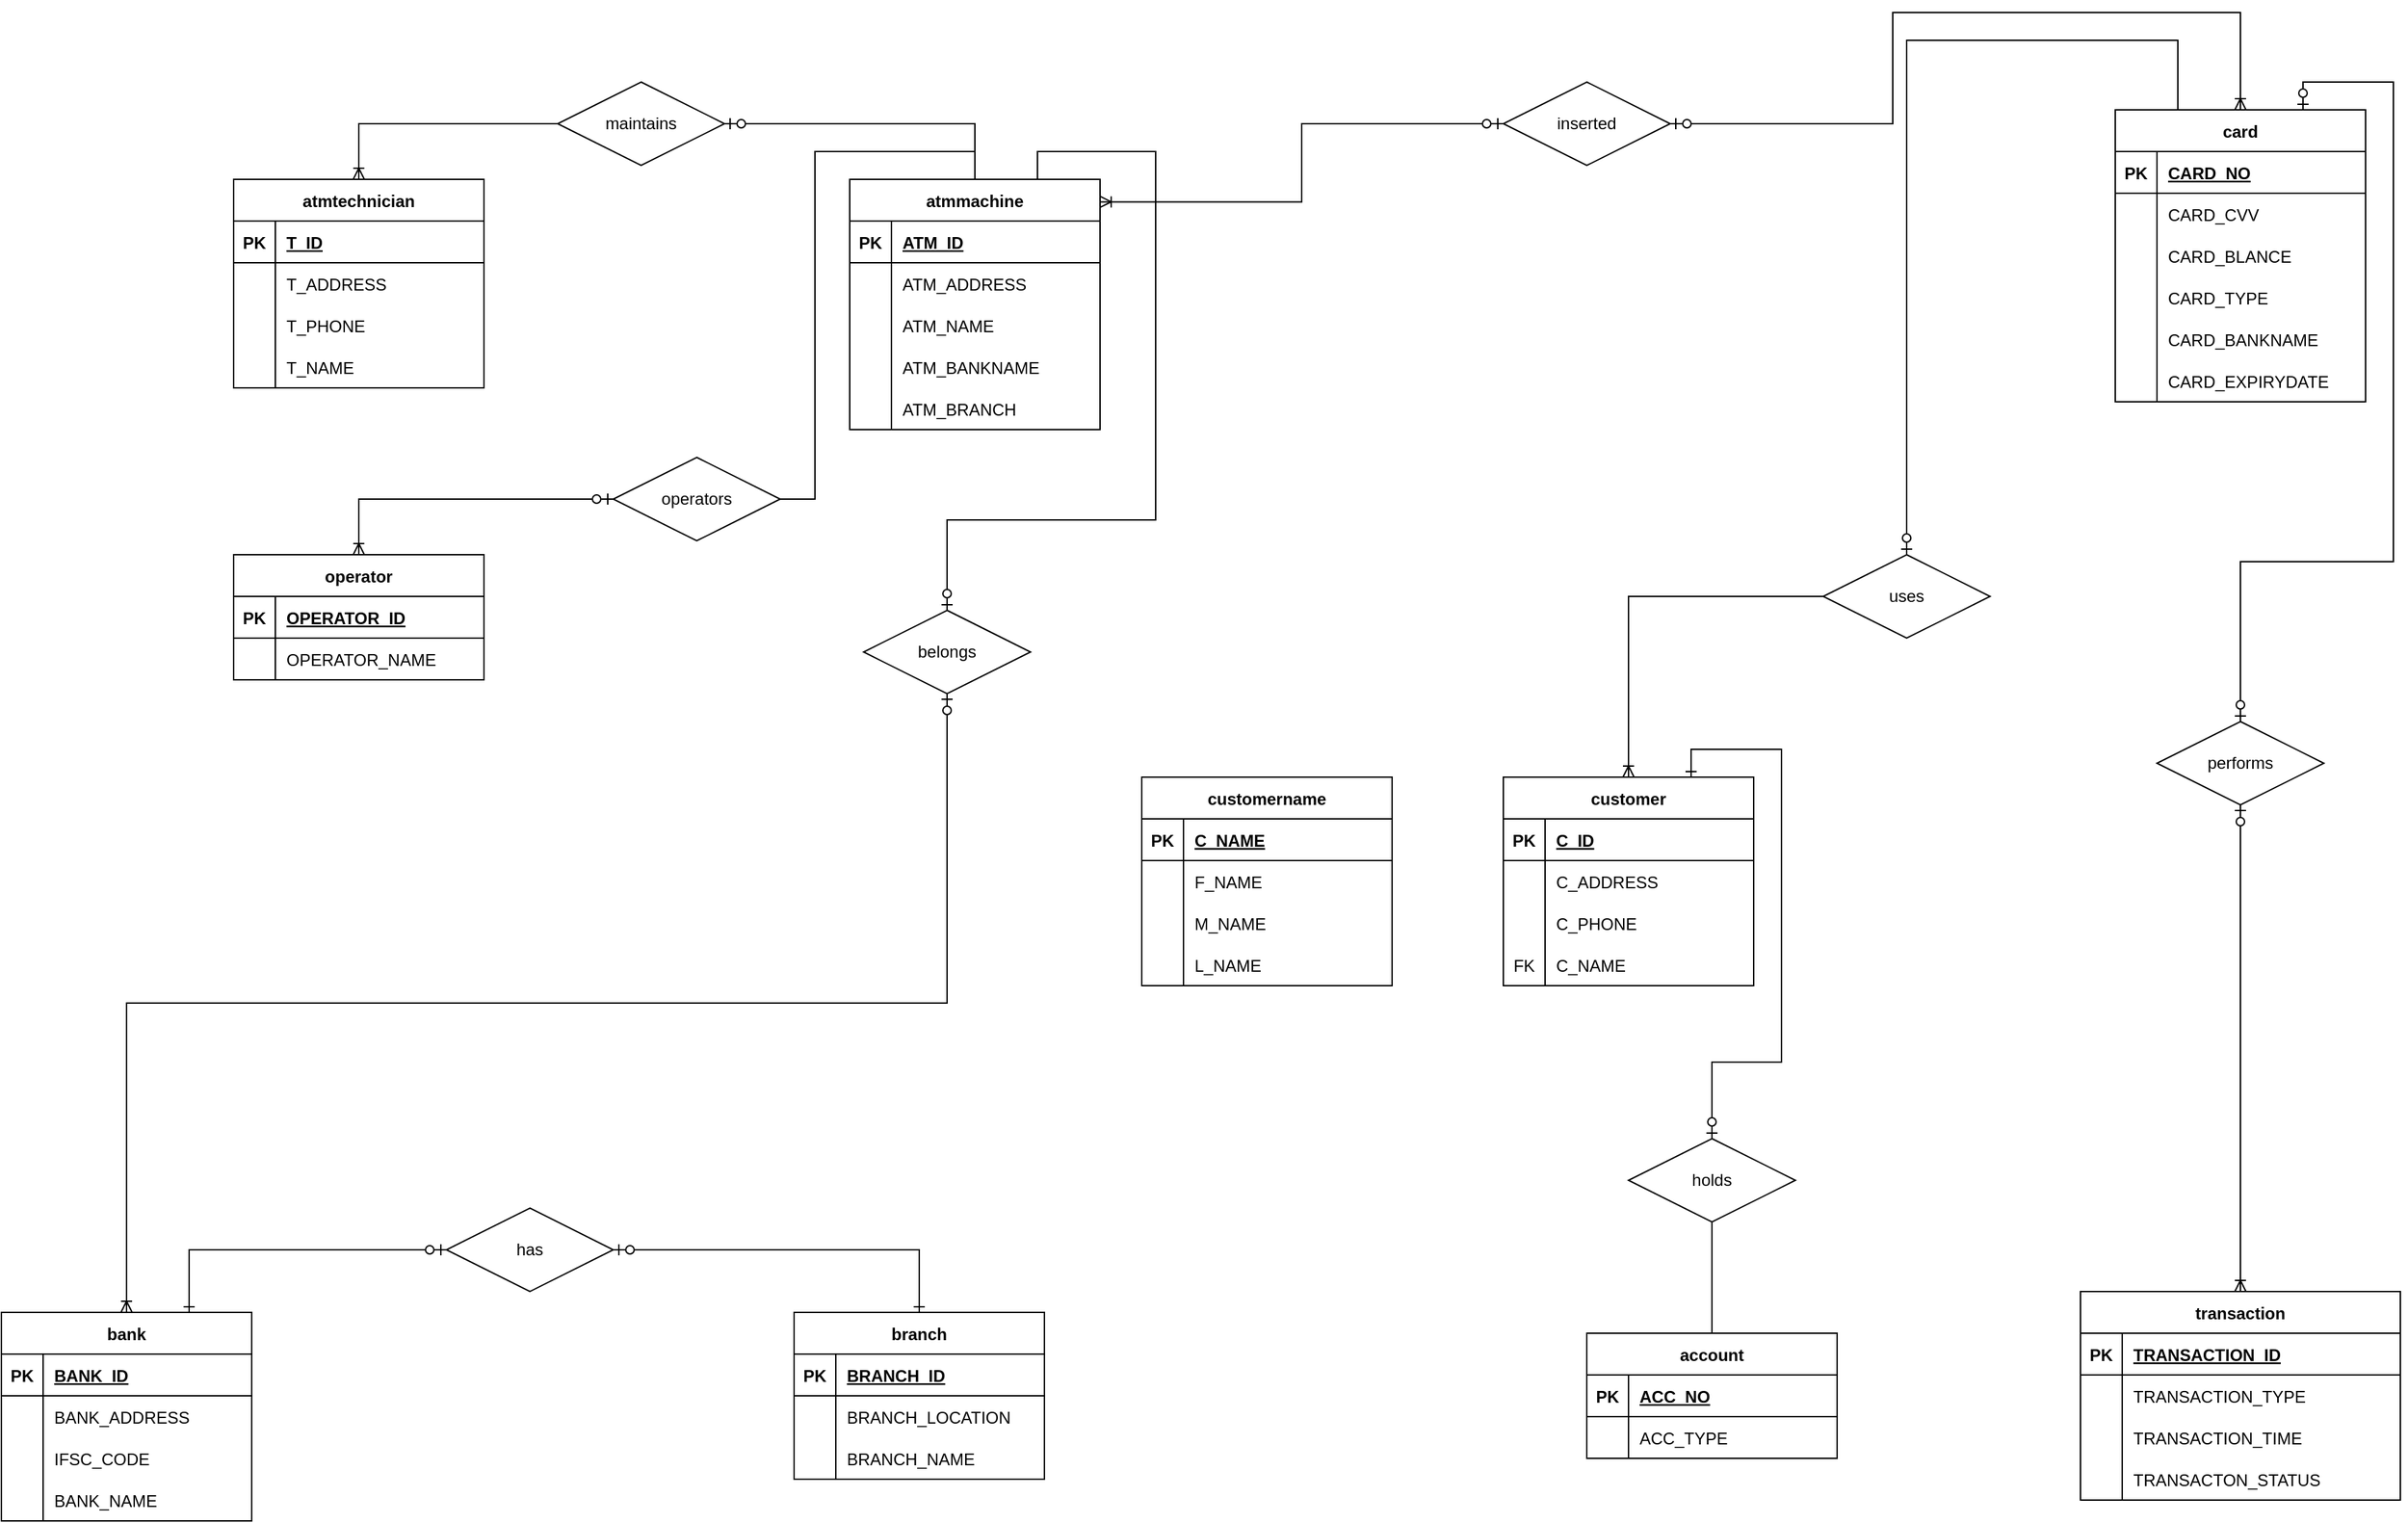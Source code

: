 <mxfile version="20.7.4" type="github">
  <diagram id="-3zqTAh-xg7i64ALkLKc" name="Trang-1">
    <mxGraphModel dx="2421" dy="1980" grid="1" gridSize="10" guides="1" tooltips="1" connect="1" arrows="1" fold="1" page="1" pageScale="1" pageWidth="827" pageHeight="1169" math="0" shadow="0">
      <root>
        <mxCell id="0" />
        <mxCell id="1" parent="0" />
        <mxCell id="O5Tuc83xGxFX8-Wz3Tim-196" style="edgeStyle=orthogonalEdgeStyle;rounded=0;orthogonalLoop=1;jettySize=auto;html=1;exitX=0.75;exitY=0;exitDx=0;exitDy=0;startArrow=ERone;startFill=0;endArrow=ERzeroToOne;endFill=0;" edge="1" parent="1" source="O5Tuc83xGxFX8-Wz3Tim-1" target="O5Tuc83xGxFX8-Wz3Tim-195">
          <mxGeometry relative="1" as="geometry" />
        </mxCell>
        <mxCell id="O5Tuc83xGxFX8-Wz3Tim-1" value="customer" style="shape=table;startSize=30;container=1;collapsible=1;childLayout=tableLayout;fixedRows=1;rowLines=0;fontStyle=1;align=center;resizeLast=1;" vertex="1" parent="1">
          <mxGeometry x="320" y="200" width="180" height="150" as="geometry" />
        </mxCell>
        <mxCell id="O5Tuc83xGxFX8-Wz3Tim-2" value="" style="shape=tableRow;horizontal=0;startSize=0;swimlaneHead=0;swimlaneBody=0;fillColor=none;collapsible=0;dropTarget=0;points=[[0,0.5],[1,0.5]];portConstraint=eastwest;top=0;left=0;right=0;bottom=1;" vertex="1" parent="O5Tuc83xGxFX8-Wz3Tim-1">
          <mxGeometry y="30" width="180" height="30" as="geometry" />
        </mxCell>
        <mxCell id="O5Tuc83xGxFX8-Wz3Tim-3" value="PK" style="shape=partialRectangle;connectable=0;fillColor=none;top=0;left=0;bottom=0;right=0;fontStyle=1;overflow=hidden;" vertex="1" parent="O5Tuc83xGxFX8-Wz3Tim-2">
          <mxGeometry width="30" height="30" as="geometry">
            <mxRectangle width="30" height="30" as="alternateBounds" />
          </mxGeometry>
        </mxCell>
        <mxCell id="O5Tuc83xGxFX8-Wz3Tim-4" value="C_ID" style="shape=partialRectangle;connectable=0;fillColor=none;top=0;left=0;bottom=0;right=0;align=left;spacingLeft=6;fontStyle=5;overflow=hidden;" vertex="1" parent="O5Tuc83xGxFX8-Wz3Tim-2">
          <mxGeometry x="30" width="150" height="30" as="geometry">
            <mxRectangle width="150" height="30" as="alternateBounds" />
          </mxGeometry>
        </mxCell>
        <mxCell id="O5Tuc83xGxFX8-Wz3Tim-5" value="" style="shape=tableRow;horizontal=0;startSize=0;swimlaneHead=0;swimlaneBody=0;fillColor=none;collapsible=0;dropTarget=0;points=[[0,0.5],[1,0.5]];portConstraint=eastwest;top=0;left=0;right=0;bottom=0;" vertex="1" parent="O5Tuc83xGxFX8-Wz3Tim-1">
          <mxGeometry y="60" width="180" height="30" as="geometry" />
        </mxCell>
        <mxCell id="O5Tuc83xGxFX8-Wz3Tim-6" value="" style="shape=partialRectangle;connectable=0;fillColor=none;top=0;left=0;bottom=0;right=0;editable=1;overflow=hidden;" vertex="1" parent="O5Tuc83xGxFX8-Wz3Tim-5">
          <mxGeometry width="30" height="30" as="geometry">
            <mxRectangle width="30" height="30" as="alternateBounds" />
          </mxGeometry>
        </mxCell>
        <mxCell id="O5Tuc83xGxFX8-Wz3Tim-7" value="C_ADDRESS" style="shape=partialRectangle;connectable=0;fillColor=none;top=0;left=0;bottom=0;right=0;align=left;spacingLeft=6;overflow=hidden;" vertex="1" parent="O5Tuc83xGxFX8-Wz3Tim-5">
          <mxGeometry x="30" width="150" height="30" as="geometry">
            <mxRectangle width="150" height="30" as="alternateBounds" />
          </mxGeometry>
        </mxCell>
        <mxCell id="O5Tuc83xGxFX8-Wz3Tim-8" value="" style="shape=tableRow;horizontal=0;startSize=0;swimlaneHead=0;swimlaneBody=0;fillColor=none;collapsible=0;dropTarget=0;points=[[0,0.5],[1,0.5]];portConstraint=eastwest;top=0;left=0;right=0;bottom=0;" vertex="1" parent="O5Tuc83xGxFX8-Wz3Tim-1">
          <mxGeometry y="90" width="180" height="30" as="geometry" />
        </mxCell>
        <mxCell id="O5Tuc83xGxFX8-Wz3Tim-9" value="" style="shape=partialRectangle;connectable=0;fillColor=none;top=0;left=0;bottom=0;right=0;editable=1;overflow=hidden;" vertex="1" parent="O5Tuc83xGxFX8-Wz3Tim-8">
          <mxGeometry width="30" height="30" as="geometry">
            <mxRectangle width="30" height="30" as="alternateBounds" />
          </mxGeometry>
        </mxCell>
        <mxCell id="O5Tuc83xGxFX8-Wz3Tim-10" value="C_PHONE" style="shape=partialRectangle;connectable=0;fillColor=none;top=0;left=0;bottom=0;right=0;align=left;spacingLeft=6;overflow=hidden;" vertex="1" parent="O5Tuc83xGxFX8-Wz3Tim-8">
          <mxGeometry x="30" width="150" height="30" as="geometry">
            <mxRectangle width="150" height="30" as="alternateBounds" />
          </mxGeometry>
        </mxCell>
        <mxCell id="O5Tuc83xGxFX8-Wz3Tim-11" value="" style="shape=tableRow;horizontal=0;startSize=0;swimlaneHead=0;swimlaneBody=0;fillColor=none;collapsible=0;dropTarget=0;points=[[0,0.5],[1,0.5]];portConstraint=eastwest;top=0;left=0;right=0;bottom=0;" vertex="1" parent="O5Tuc83xGxFX8-Wz3Tim-1">
          <mxGeometry y="120" width="180" height="30" as="geometry" />
        </mxCell>
        <mxCell id="O5Tuc83xGxFX8-Wz3Tim-12" value="FK" style="shape=partialRectangle;connectable=0;fillColor=none;top=0;left=0;bottom=0;right=0;editable=1;overflow=hidden;" vertex="1" parent="O5Tuc83xGxFX8-Wz3Tim-11">
          <mxGeometry width="30" height="30" as="geometry">
            <mxRectangle width="30" height="30" as="alternateBounds" />
          </mxGeometry>
        </mxCell>
        <mxCell id="O5Tuc83xGxFX8-Wz3Tim-13" value="C_NAME" style="shape=partialRectangle;connectable=0;fillColor=none;top=0;left=0;bottom=0;right=0;align=left;spacingLeft=6;overflow=hidden;" vertex="1" parent="O5Tuc83xGxFX8-Wz3Tim-11">
          <mxGeometry x="30" width="150" height="30" as="geometry">
            <mxRectangle width="150" height="30" as="alternateBounds" />
          </mxGeometry>
        </mxCell>
        <mxCell id="O5Tuc83xGxFX8-Wz3Tim-189" style="edgeStyle=orthogonalEdgeStyle;rounded=0;orthogonalLoop=1;jettySize=auto;html=1;exitX=0.5;exitY=0;exitDx=0;exitDy=0;entryX=0;entryY=0.5;entryDx=0;entryDy=0;startArrow=ERoneToMany;startFill=0;endArrow=none;endFill=0;" edge="1" parent="1" source="O5Tuc83xGxFX8-Wz3Tim-1" target="O5Tuc83xGxFX8-Wz3Tim-185">
          <mxGeometry relative="1" as="geometry" />
        </mxCell>
        <mxCell id="O5Tuc83xGxFX8-Wz3Tim-27" value="customername" style="shape=table;startSize=30;container=1;collapsible=1;childLayout=tableLayout;fixedRows=1;rowLines=0;fontStyle=1;align=center;resizeLast=1;" vertex="1" parent="1">
          <mxGeometry x="60" y="200" width="180" height="150" as="geometry" />
        </mxCell>
        <mxCell id="O5Tuc83xGxFX8-Wz3Tim-28" value="" style="shape=tableRow;horizontal=0;startSize=0;swimlaneHead=0;swimlaneBody=0;fillColor=none;collapsible=0;dropTarget=0;points=[[0,0.5],[1,0.5]];portConstraint=eastwest;top=0;left=0;right=0;bottom=1;" vertex="1" parent="O5Tuc83xGxFX8-Wz3Tim-27">
          <mxGeometry y="30" width="180" height="30" as="geometry" />
        </mxCell>
        <mxCell id="O5Tuc83xGxFX8-Wz3Tim-29" value="PK" style="shape=partialRectangle;connectable=0;fillColor=none;top=0;left=0;bottom=0;right=0;fontStyle=1;overflow=hidden;" vertex="1" parent="O5Tuc83xGxFX8-Wz3Tim-28">
          <mxGeometry width="30" height="30" as="geometry">
            <mxRectangle width="30" height="30" as="alternateBounds" />
          </mxGeometry>
        </mxCell>
        <mxCell id="O5Tuc83xGxFX8-Wz3Tim-30" value="C_NAME" style="shape=partialRectangle;connectable=0;fillColor=none;top=0;left=0;bottom=0;right=0;align=left;spacingLeft=6;fontStyle=5;overflow=hidden;" vertex="1" parent="O5Tuc83xGxFX8-Wz3Tim-28">
          <mxGeometry x="30" width="150" height="30" as="geometry">
            <mxRectangle width="150" height="30" as="alternateBounds" />
          </mxGeometry>
        </mxCell>
        <mxCell id="O5Tuc83xGxFX8-Wz3Tim-31" value="" style="shape=tableRow;horizontal=0;startSize=0;swimlaneHead=0;swimlaneBody=0;fillColor=none;collapsible=0;dropTarget=0;points=[[0,0.5],[1,0.5]];portConstraint=eastwest;top=0;left=0;right=0;bottom=0;" vertex="1" parent="O5Tuc83xGxFX8-Wz3Tim-27">
          <mxGeometry y="60" width="180" height="30" as="geometry" />
        </mxCell>
        <mxCell id="O5Tuc83xGxFX8-Wz3Tim-32" value="" style="shape=partialRectangle;connectable=0;fillColor=none;top=0;left=0;bottom=0;right=0;editable=1;overflow=hidden;" vertex="1" parent="O5Tuc83xGxFX8-Wz3Tim-31">
          <mxGeometry width="30" height="30" as="geometry">
            <mxRectangle width="30" height="30" as="alternateBounds" />
          </mxGeometry>
        </mxCell>
        <mxCell id="O5Tuc83xGxFX8-Wz3Tim-33" value="F_NAME" style="shape=partialRectangle;connectable=0;fillColor=none;top=0;left=0;bottom=0;right=0;align=left;spacingLeft=6;overflow=hidden;" vertex="1" parent="O5Tuc83xGxFX8-Wz3Tim-31">
          <mxGeometry x="30" width="150" height="30" as="geometry">
            <mxRectangle width="150" height="30" as="alternateBounds" />
          </mxGeometry>
        </mxCell>
        <mxCell id="O5Tuc83xGxFX8-Wz3Tim-34" value="" style="shape=tableRow;horizontal=0;startSize=0;swimlaneHead=0;swimlaneBody=0;fillColor=none;collapsible=0;dropTarget=0;points=[[0,0.5],[1,0.5]];portConstraint=eastwest;top=0;left=0;right=0;bottom=0;" vertex="1" parent="O5Tuc83xGxFX8-Wz3Tim-27">
          <mxGeometry y="90" width="180" height="30" as="geometry" />
        </mxCell>
        <mxCell id="O5Tuc83xGxFX8-Wz3Tim-35" value="" style="shape=partialRectangle;connectable=0;fillColor=none;top=0;left=0;bottom=0;right=0;editable=1;overflow=hidden;" vertex="1" parent="O5Tuc83xGxFX8-Wz3Tim-34">
          <mxGeometry width="30" height="30" as="geometry">
            <mxRectangle width="30" height="30" as="alternateBounds" />
          </mxGeometry>
        </mxCell>
        <mxCell id="O5Tuc83xGxFX8-Wz3Tim-36" value="M_NAME" style="shape=partialRectangle;connectable=0;fillColor=none;top=0;left=0;bottom=0;right=0;align=left;spacingLeft=6;overflow=hidden;" vertex="1" parent="O5Tuc83xGxFX8-Wz3Tim-34">
          <mxGeometry x="30" width="150" height="30" as="geometry">
            <mxRectangle width="150" height="30" as="alternateBounds" />
          </mxGeometry>
        </mxCell>
        <mxCell id="O5Tuc83xGxFX8-Wz3Tim-37" value="" style="shape=tableRow;horizontal=0;startSize=0;swimlaneHead=0;swimlaneBody=0;fillColor=none;collapsible=0;dropTarget=0;points=[[0,0.5],[1,0.5]];portConstraint=eastwest;top=0;left=0;right=0;bottom=0;" vertex="1" parent="O5Tuc83xGxFX8-Wz3Tim-27">
          <mxGeometry y="120" width="180" height="30" as="geometry" />
        </mxCell>
        <mxCell id="O5Tuc83xGxFX8-Wz3Tim-38" value="" style="shape=partialRectangle;connectable=0;fillColor=none;top=0;left=0;bottom=0;right=0;editable=1;overflow=hidden;" vertex="1" parent="O5Tuc83xGxFX8-Wz3Tim-37">
          <mxGeometry width="30" height="30" as="geometry">
            <mxRectangle width="30" height="30" as="alternateBounds" />
          </mxGeometry>
        </mxCell>
        <mxCell id="O5Tuc83xGxFX8-Wz3Tim-39" value="L_NAME" style="shape=partialRectangle;connectable=0;fillColor=none;top=0;left=0;bottom=0;right=0;align=left;spacingLeft=6;overflow=hidden;" vertex="1" parent="O5Tuc83xGxFX8-Wz3Tim-37">
          <mxGeometry x="30" width="150" height="30" as="geometry">
            <mxRectangle width="150" height="30" as="alternateBounds" />
          </mxGeometry>
        </mxCell>
        <mxCell id="O5Tuc83xGxFX8-Wz3Tim-190" style="edgeStyle=orthogonalEdgeStyle;rounded=0;orthogonalLoop=1;jettySize=auto;html=1;exitX=0.25;exitY=0;exitDx=0;exitDy=0;entryX=0.5;entryY=0;entryDx=0;entryDy=0;startArrow=none;startFill=0;endArrow=ERzeroToOne;endFill=0;" edge="1" parent="1" source="O5Tuc83xGxFX8-Wz3Tim-40" target="O5Tuc83xGxFX8-Wz3Tim-185">
          <mxGeometry relative="1" as="geometry">
            <Array as="points">
              <mxPoint x="805" y="-330" />
              <mxPoint x="610" y="-330" />
            </Array>
          </mxGeometry>
        </mxCell>
        <mxCell id="O5Tuc83xGxFX8-Wz3Tim-40" value="card" style="shape=table;startSize=30;container=1;collapsible=1;childLayout=tableLayout;fixedRows=1;rowLines=0;fontStyle=1;align=center;resizeLast=1;" vertex="1" parent="1">
          <mxGeometry x="760" y="-280" width="180" height="210" as="geometry" />
        </mxCell>
        <mxCell id="O5Tuc83xGxFX8-Wz3Tim-41" value="" style="shape=tableRow;horizontal=0;startSize=0;swimlaneHead=0;swimlaneBody=0;fillColor=none;collapsible=0;dropTarget=0;points=[[0,0.5],[1,0.5]];portConstraint=eastwest;top=0;left=0;right=0;bottom=1;" vertex="1" parent="O5Tuc83xGxFX8-Wz3Tim-40">
          <mxGeometry y="30" width="180" height="30" as="geometry" />
        </mxCell>
        <mxCell id="O5Tuc83xGxFX8-Wz3Tim-42" value="PK" style="shape=partialRectangle;connectable=0;fillColor=none;top=0;left=0;bottom=0;right=0;fontStyle=1;overflow=hidden;" vertex="1" parent="O5Tuc83xGxFX8-Wz3Tim-41">
          <mxGeometry width="30" height="30" as="geometry">
            <mxRectangle width="30" height="30" as="alternateBounds" />
          </mxGeometry>
        </mxCell>
        <mxCell id="O5Tuc83xGxFX8-Wz3Tim-43" value="CARD_NO" style="shape=partialRectangle;connectable=0;fillColor=none;top=0;left=0;bottom=0;right=0;align=left;spacingLeft=6;fontStyle=5;overflow=hidden;" vertex="1" parent="O5Tuc83xGxFX8-Wz3Tim-41">
          <mxGeometry x="30" width="150" height="30" as="geometry">
            <mxRectangle width="150" height="30" as="alternateBounds" />
          </mxGeometry>
        </mxCell>
        <mxCell id="O5Tuc83xGxFX8-Wz3Tim-44" value="" style="shape=tableRow;horizontal=0;startSize=0;swimlaneHead=0;swimlaneBody=0;fillColor=none;collapsible=0;dropTarget=0;points=[[0,0.5],[1,0.5]];portConstraint=eastwest;top=0;left=0;right=0;bottom=0;" vertex="1" parent="O5Tuc83xGxFX8-Wz3Tim-40">
          <mxGeometry y="60" width="180" height="30" as="geometry" />
        </mxCell>
        <mxCell id="O5Tuc83xGxFX8-Wz3Tim-45" value="" style="shape=partialRectangle;connectable=0;fillColor=none;top=0;left=0;bottom=0;right=0;editable=1;overflow=hidden;" vertex="1" parent="O5Tuc83xGxFX8-Wz3Tim-44">
          <mxGeometry width="30" height="30" as="geometry">
            <mxRectangle width="30" height="30" as="alternateBounds" />
          </mxGeometry>
        </mxCell>
        <mxCell id="O5Tuc83xGxFX8-Wz3Tim-46" value="CARD_CVV" style="shape=partialRectangle;connectable=0;fillColor=none;top=0;left=0;bottom=0;right=0;align=left;spacingLeft=6;overflow=hidden;" vertex="1" parent="O5Tuc83xGxFX8-Wz3Tim-44">
          <mxGeometry x="30" width="150" height="30" as="geometry">
            <mxRectangle width="150" height="30" as="alternateBounds" />
          </mxGeometry>
        </mxCell>
        <mxCell id="O5Tuc83xGxFX8-Wz3Tim-50" value="" style="shape=tableRow;horizontal=0;startSize=0;swimlaneHead=0;swimlaneBody=0;fillColor=none;collapsible=0;dropTarget=0;points=[[0,0.5],[1,0.5]];portConstraint=eastwest;top=0;left=0;right=0;bottom=0;" vertex="1" parent="O5Tuc83xGxFX8-Wz3Tim-40">
          <mxGeometry y="90" width="180" height="30" as="geometry" />
        </mxCell>
        <mxCell id="O5Tuc83xGxFX8-Wz3Tim-51" value="" style="shape=partialRectangle;connectable=0;fillColor=none;top=0;left=0;bottom=0;right=0;editable=1;overflow=hidden;" vertex="1" parent="O5Tuc83xGxFX8-Wz3Tim-50">
          <mxGeometry width="30" height="30" as="geometry">
            <mxRectangle width="30" height="30" as="alternateBounds" />
          </mxGeometry>
        </mxCell>
        <mxCell id="O5Tuc83xGxFX8-Wz3Tim-52" value="CARD_BLANCE" style="shape=partialRectangle;connectable=0;fillColor=none;top=0;left=0;bottom=0;right=0;align=left;spacingLeft=6;overflow=hidden;" vertex="1" parent="O5Tuc83xGxFX8-Wz3Tim-50">
          <mxGeometry x="30" width="150" height="30" as="geometry">
            <mxRectangle width="150" height="30" as="alternateBounds" />
          </mxGeometry>
        </mxCell>
        <mxCell id="O5Tuc83xGxFX8-Wz3Tim-53" value="" style="shape=tableRow;horizontal=0;startSize=0;swimlaneHead=0;swimlaneBody=0;fillColor=none;collapsible=0;dropTarget=0;points=[[0,0.5],[1,0.5]];portConstraint=eastwest;top=0;left=0;right=0;bottom=0;" vertex="1" parent="O5Tuc83xGxFX8-Wz3Tim-40">
          <mxGeometry y="120" width="180" height="30" as="geometry" />
        </mxCell>
        <mxCell id="O5Tuc83xGxFX8-Wz3Tim-54" value="" style="shape=partialRectangle;connectable=0;fillColor=none;top=0;left=0;bottom=0;right=0;editable=1;overflow=hidden;" vertex="1" parent="O5Tuc83xGxFX8-Wz3Tim-53">
          <mxGeometry width="30" height="30" as="geometry">
            <mxRectangle width="30" height="30" as="alternateBounds" />
          </mxGeometry>
        </mxCell>
        <mxCell id="O5Tuc83xGxFX8-Wz3Tim-55" value="CARD_TYPE" style="shape=partialRectangle;connectable=0;fillColor=none;top=0;left=0;bottom=0;right=0;align=left;spacingLeft=6;overflow=hidden;" vertex="1" parent="O5Tuc83xGxFX8-Wz3Tim-53">
          <mxGeometry x="30" width="150" height="30" as="geometry">
            <mxRectangle width="150" height="30" as="alternateBounds" />
          </mxGeometry>
        </mxCell>
        <mxCell id="O5Tuc83xGxFX8-Wz3Tim-56" value="" style="shape=tableRow;horizontal=0;startSize=0;swimlaneHead=0;swimlaneBody=0;fillColor=none;collapsible=0;dropTarget=0;points=[[0,0.5],[1,0.5]];portConstraint=eastwest;top=0;left=0;right=0;bottom=0;" vertex="1" parent="O5Tuc83xGxFX8-Wz3Tim-40">
          <mxGeometry y="150" width="180" height="30" as="geometry" />
        </mxCell>
        <mxCell id="O5Tuc83xGxFX8-Wz3Tim-57" value="" style="shape=partialRectangle;connectable=0;fillColor=none;top=0;left=0;bottom=0;right=0;editable=1;overflow=hidden;" vertex="1" parent="O5Tuc83xGxFX8-Wz3Tim-56">
          <mxGeometry width="30" height="30" as="geometry">
            <mxRectangle width="30" height="30" as="alternateBounds" />
          </mxGeometry>
        </mxCell>
        <mxCell id="O5Tuc83xGxFX8-Wz3Tim-58" value="CARD_BANKNAME" style="shape=partialRectangle;connectable=0;fillColor=none;top=0;left=0;bottom=0;right=0;align=left;spacingLeft=6;overflow=hidden;" vertex="1" parent="O5Tuc83xGxFX8-Wz3Tim-56">
          <mxGeometry x="30" width="150" height="30" as="geometry">
            <mxRectangle width="150" height="30" as="alternateBounds" />
          </mxGeometry>
        </mxCell>
        <mxCell id="O5Tuc83xGxFX8-Wz3Tim-59" value="" style="shape=tableRow;horizontal=0;startSize=0;swimlaneHead=0;swimlaneBody=0;fillColor=none;collapsible=0;dropTarget=0;points=[[0,0.5],[1,0.5]];portConstraint=eastwest;top=0;left=0;right=0;bottom=0;" vertex="1" parent="O5Tuc83xGxFX8-Wz3Tim-40">
          <mxGeometry y="180" width="180" height="30" as="geometry" />
        </mxCell>
        <mxCell id="O5Tuc83xGxFX8-Wz3Tim-60" value="" style="shape=partialRectangle;connectable=0;fillColor=none;top=0;left=0;bottom=0;right=0;editable=1;overflow=hidden;" vertex="1" parent="O5Tuc83xGxFX8-Wz3Tim-59">
          <mxGeometry width="30" height="30" as="geometry">
            <mxRectangle width="30" height="30" as="alternateBounds" />
          </mxGeometry>
        </mxCell>
        <mxCell id="O5Tuc83xGxFX8-Wz3Tim-61" value="CARD_EXPIRYDATE" style="shape=partialRectangle;connectable=0;fillColor=none;top=0;left=0;bottom=0;right=0;align=left;spacingLeft=6;overflow=hidden;" vertex="1" parent="O5Tuc83xGxFX8-Wz3Tim-59">
          <mxGeometry x="30" width="150" height="30" as="geometry">
            <mxRectangle width="150" height="30" as="alternateBounds" />
          </mxGeometry>
        </mxCell>
        <mxCell id="O5Tuc83xGxFX8-Wz3Tim-62" value="transaction" style="shape=table;startSize=30;container=1;collapsible=1;childLayout=tableLayout;fixedRows=1;rowLines=0;fontStyle=1;align=center;resizeLast=1;" vertex="1" parent="1">
          <mxGeometry x="735" y="570" width="230" height="150" as="geometry" />
        </mxCell>
        <mxCell id="O5Tuc83xGxFX8-Wz3Tim-63" value="" style="shape=tableRow;horizontal=0;startSize=0;swimlaneHead=0;swimlaneBody=0;fillColor=none;collapsible=0;dropTarget=0;points=[[0,0.5],[1,0.5]];portConstraint=eastwest;top=0;left=0;right=0;bottom=1;" vertex="1" parent="O5Tuc83xGxFX8-Wz3Tim-62">
          <mxGeometry y="30" width="230" height="30" as="geometry" />
        </mxCell>
        <mxCell id="O5Tuc83xGxFX8-Wz3Tim-64" value="PK" style="shape=partialRectangle;connectable=0;fillColor=none;top=0;left=0;bottom=0;right=0;fontStyle=1;overflow=hidden;" vertex="1" parent="O5Tuc83xGxFX8-Wz3Tim-63">
          <mxGeometry width="30" height="30" as="geometry">
            <mxRectangle width="30" height="30" as="alternateBounds" />
          </mxGeometry>
        </mxCell>
        <mxCell id="O5Tuc83xGxFX8-Wz3Tim-65" value="TRANSACTION_ID" style="shape=partialRectangle;connectable=0;fillColor=none;top=0;left=0;bottom=0;right=0;align=left;spacingLeft=6;fontStyle=5;overflow=hidden;" vertex="1" parent="O5Tuc83xGxFX8-Wz3Tim-63">
          <mxGeometry x="30" width="200" height="30" as="geometry">
            <mxRectangle width="200" height="30" as="alternateBounds" />
          </mxGeometry>
        </mxCell>
        <mxCell id="O5Tuc83xGxFX8-Wz3Tim-66" value="" style="shape=tableRow;horizontal=0;startSize=0;swimlaneHead=0;swimlaneBody=0;fillColor=none;collapsible=0;dropTarget=0;points=[[0,0.5],[1,0.5]];portConstraint=eastwest;top=0;left=0;right=0;bottom=0;" vertex="1" parent="O5Tuc83xGxFX8-Wz3Tim-62">
          <mxGeometry y="60" width="230" height="30" as="geometry" />
        </mxCell>
        <mxCell id="O5Tuc83xGxFX8-Wz3Tim-67" value="" style="shape=partialRectangle;connectable=0;fillColor=none;top=0;left=0;bottom=0;right=0;editable=1;overflow=hidden;" vertex="1" parent="O5Tuc83xGxFX8-Wz3Tim-66">
          <mxGeometry width="30" height="30" as="geometry">
            <mxRectangle width="30" height="30" as="alternateBounds" />
          </mxGeometry>
        </mxCell>
        <mxCell id="O5Tuc83xGxFX8-Wz3Tim-68" value="TRANSACTION_TYPE" style="shape=partialRectangle;connectable=0;fillColor=none;top=0;left=0;bottom=0;right=0;align=left;spacingLeft=6;overflow=hidden;" vertex="1" parent="O5Tuc83xGxFX8-Wz3Tim-66">
          <mxGeometry x="30" width="200" height="30" as="geometry">
            <mxRectangle width="200" height="30" as="alternateBounds" />
          </mxGeometry>
        </mxCell>
        <mxCell id="O5Tuc83xGxFX8-Wz3Tim-69" value="" style="shape=tableRow;horizontal=0;startSize=0;swimlaneHead=0;swimlaneBody=0;fillColor=none;collapsible=0;dropTarget=0;points=[[0,0.5],[1,0.5]];portConstraint=eastwest;top=0;left=0;right=0;bottom=0;" vertex="1" parent="O5Tuc83xGxFX8-Wz3Tim-62">
          <mxGeometry y="90" width="230" height="30" as="geometry" />
        </mxCell>
        <mxCell id="O5Tuc83xGxFX8-Wz3Tim-70" value="" style="shape=partialRectangle;connectable=0;fillColor=none;top=0;left=0;bottom=0;right=0;editable=1;overflow=hidden;" vertex="1" parent="O5Tuc83xGxFX8-Wz3Tim-69">
          <mxGeometry width="30" height="30" as="geometry">
            <mxRectangle width="30" height="30" as="alternateBounds" />
          </mxGeometry>
        </mxCell>
        <mxCell id="O5Tuc83xGxFX8-Wz3Tim-71" value="TRANSACTION_TIME" style="shape=partialRectangle;connectable=0;fillColor=none;top=0;left=0;bottom=0;right=0;align=left;spacingLeft=6;overflow=hidden;" vertex="1" parent="O5Tuc83xGxFX8-Wz3Tim-69">
          <mxGeometry x="30" width="200" height="30" as="geometry">
            <mxRectangle width="200" height="30" as="alternateBounds" />
          </mxGeometry>
        </mxCell>
        <mxCell id="O5Tuc83xGxFX8-Wz3Tim-72" value="" style="shape=tableRow;horizontal=0;startSize=0;swimlaneHead=0;swimlaneBody=0;fillColor=none;collapsible=0;dropTarget=0;points=[[0,0.5],[1,0.5]];portConstraint=eastwest;top=0;left=0;right=0;bottom=0;" vertex="1" parent="O5Tuc83xGxFX8-Wz3Tim-62">
          <mxGeometry y="120" width="230" height="30" as="geometry" />
        </mxCell>
        <mxCell id="O5Tuc83xGxFX8-Wz3Tim-73" value="" style="shape=partialRectangle;connectable=0;fillColor=none;top=0;left=0;bottom=0;right=0;editable=1;overflow=hidden;" vertex="1" parent="O5Tuc83xGxFX8-Wz3Tim-72">
          <mxGeometry width="30" height="30" as="geometry">
            <mxRectangle width="30" height="30" as="alternateBounds" />
          </mxGeometry>
        </mxCell>
        <mxCell id="O5Tuc83xGxFX8-Wz3Tim-74" value="TRANSACTON_STATUS" style="shape=partialRectangle;connectable=0;fillColor=none;top=0;left=0;bottom=0;right=0;align=left;spacingLeft=6;overflow=hidden;" vertex="1" parent="O5Tuc83xGxFX8-Wz3Tim-72">
          <mxGeometry x="30" width="200" height="30" as="geometry">
            <mxRectangle width="200" height="30" as="alternateBounds" />
          </mxGeometry>
        </mxCell>
        <mxCell id="O5Tuc83xGxFX8-Wz3Tim-75" value="account" style="shape=table;startSize=30;container=1;collapsible=1;childLayout=tableLayout;fixedRows=1;rowLines=0;fontStyle=1;align=center;resizeLast=1;" vertex="1" parent="1">
          <mxGeometry x="380" y="600" width="180" height="90" as="geometry" />
        </mxCell>
        <mxCell id="O5Tuc83xGxFX8-Wz3Tim-76" value="" style="shape=tableRow;horizontal=0;startSize=0;swimlaneHead=0;swimlaneBody=0;fillColor=none;collapsible=0;dropTarget=0;points=[[0,0.5],[1,0.5]];portConstraint=eastwest;top=0;left=0;right=0;bottom=1;" vertex="1" parent="O5Tuc83xGxFX8-Wz3Tim-75">
          <mxGeometry y="30" width="180" height="30" as="geometry" />
        </mxCell>
        <mxCell id="O5Tuc83xGxFX8-Wz3Tim-77" value="PK" style="shape=partialRectangle;connectable=0;fillColor=none;top=0;left=0;bottom=0;right=0;fontStyle=1;overflow=hidden;" vertex="1" parent="O5Tuc83xGxFX8-Wz3Tim-76">
          <mxGeometry width="30" height="30" as="geometry">
            <mxRectangle width="30" height="30" as="alternateBounds" />
          </mxGeometry>
        </mxCell>
        <mxCell id="O5Tuc83xGxFX8-Wz3Tim-78" value="ACC_NO" style="shape=partialRectangle;connectable=0;fillColor=none;top=0;left=0;bottom=0;right=0;align=left;spacingLeft=6;fontStyle=5;overflow=hidden;" vertex="1" parent="O5Tuc83xGxFX8-Wz3Tim-76">
          <mxGeometry x="30" width="150" height="30" as="geometry">
            <mxRectangle width="150" height="30" as="alternateBounds" />
          </mxGeometry>
        </mxCell>
        <mxCell id="O5Tuc83xGxFX8-Wz3Tim-79" value="" style="shape=tableRow;horizontal=0;startSize=0;swimlaneHead=0;swimlaneBody=0;fillColor=none;collapsible=0;dropTarget=0;points=[[0,0.5],[1,0.5]];portConstraint=eastwest;top=0;left=0;right=0;bottom=0;" vertex="1" parent="O5Tuc83xGxFX8-Wz3Tim-75">
          <mxGeometry y="60" width="180" height="30" as="geometry" />
        </mxCell>
        <mxCell id="O5Tuc83xGxFX8-Wz3Tim-80" value="" style="shape=partialRectangle;connectable=0;fillColor=none;top=0;left=0;bottom=0;right=0;editable=1;overflow=hidden;" vertex="1" parent="O5Tuc83xGxFX8-Wz3Tim-79">
          <mxGeometry width="30" height="30" as="geometry">
            <mxRectangle width="30" height="30" as="alternateBounds" />
          </mxGeometry>
        </mxCell>
        <mxCell id="O5Tuc83xGxFX8-Wz3Tim-81" value="ACC_TYPE" style="shape=partialRectangle;connectable=0;fillColor=none;top=0;left=0;bottom=0;right=0;align=left;spacingLeft=6;overflow=hidden;" vertex="1" parent="O5Tuc83xGxFX8-Wz3Tim-79">
          <mxGeometry x="30" width="150" height="30" as="geometry">
            <mxRectangle width="150" height="30" as="alternateBounds" />
          </mxGeometry>
        </mxCell>
        <mxCell id="O5Tuc83xGxFX8-Wz3Tim-88" value="branch" style="shape=table;startSize=30;container=1;collapsible=1;childLayout=tableLayout;fixedRows=1;rowLines=0;fontStyle=1;align=center;resizeLast=1;" vertex="1" parent="1">
          <mxGeometry x="-190" y="585" width="180" height="120" as="geometry" />
        </mxCell>
        <mxCell id="O5Tuc83xGxFX8-Wz3Tim-89" value="" style="shape=tableRow;horizontal=0;startSize=0;swimlaneHead=0;swimlaneBody=0;fillColor=none;collapsible=0;dropTarget=0;points=[[0,0.5],[1,0.5]];portConstraint=eastwest;top=0;left=0;right=0;bottom=1;" vertex="1" parent="O5Tuc83xGxFX8-Wz3Tim-88">
          <mxGeometry y="30" width="180" height="30" as="geometry" />
        </mxCell>
        <mxCell id="O5Tuc83xGxFX8-Wz3Tim-90" value="PK" style="shape=partialRectangle;connectable=0;fillColor=none;top=0;left=0;bottom=0;right=0;fontStyle=1;overflow=hidden;" vertex="1" parent="O5Tuc83xGxFX8-Wz3Tim-89">
          <mxGeometry width="30" height="30" as="geometry">
            <mxRectangle width="30" height="30" as="alternateBounds" />
          </mxGeometry>
        </mxCell>
        <mxCell id="O5Tuc83xGxFX8-Wz3Tim-91" value="BRANCH_ID" style="shape=partialRectangle;connectable=0;fillColor=none;top=0;left=0;bottom=0;right=0;align=left;spacingLeft=6;fontStyle=5;overflow=hidden;" vertex="1" parent="O5Tuc83xGxFX8-Wz3Tim-89">
          <mxGeometry x="30" width="150" height="30" as="geometry">
            <mxRectangle width="150" height="30" as="alternateBounds" />
          </mxGeometry>
        </mxCell>
        <mxCell id="O5Tuc83xGxFX8-Wz3Tim-92" value="" style="shape=tableRow;horizontal=0;startSize=0;swimlaneHead=0;swimlaneBody=0;fillColor=none;collapsible=0;dropTarget=0;points=[[0,0.5],[1,0.5]];portConstraint=eastwest;top=0;left=0;right=0;bottom=0;" vertex="1" parent="O5Tuc83xGxFX8-Wz3Tim-88">
          <mxGeometry y="60" width="180" height="30" as="geometry" />
        </mxCell>
        <mxCell id="O5Tuc83xGxFX8-Wz3Tim-93" value="" style="shape=partialRectangle;connectable=0;fillColor=none;top=0;left=0;bottom=0;right=0;editable=1;overflow=hidden;" vertex="1" parent="O5Tuc83xGxFX8-Wz3Tim-92">
          <mxGeometry width="30" height="30" as="geometry">
            <mxRectangle width="30" height="30" as="alternateBounds" />
          </mxGeometry>
        </mxCell>
        <mxCell id="O5Tuc83xGxFX8-Wz3Tim-94" value="BRANCH_LOCATION" style="shape=partialRectangle;connectable=0;fillColor=none;top=0;left=0;bottom=0;right=0;align=left;spacingLeft=6;overflow=hidden;" vertex="1" parent="O5Tuc83xGxFX8-Wz3Tim-92">
          <mxGeometry x="30" width="150" height="30" as="geometry">
            <mxRectangle width="150" height="30" as="alternateBounds" />
          </mxGeometry>
        </mxCell>
        <mxCell id="O5Tuc83xGxFX8-Wz3Tim-95" value="" style="shape=tableRow;horizontal=0;startSize=0;swimlaneHead=0;swimlaneBody=0;fillColor=none;collapsible=0;dropTarget=0;points=[[0,0.5],[1,0.5]];portConstraint=eastwest;top=0;left=0;right=0;bottom=0;" vertex="1" parent="O5Tuc83xGxFX8-Wz3Tim-88">
          <mxGeometry y="90" width="180" height="30" as="geometry" />
        </mxCell>
        <mxCell id="O5Tuc83xGxFX8-Wz3Tim-96" value="" style="shape=partialRectangle;connectable=0;fillColor=none;top=0;left=0;bottom=0;right=0;editable=1;overflow=hidden;" vertex="1" parent="O5Tuc83xGxFX8-Wz3Tim-95">
          <mxGeometry width="30" height="30" as="geometry">
            <mxRectangle width="30" height="30" as="alternateBounds" />
          </mxGeometry>
        </mxCell>
        <mxCell id="O5Tuc83xGxFX8-Wz3Tim-97" value="BRANCH_NAME" style="shape=partialRectangle;connectable=0;fillColor=none;top=0;left=0;bottom=0;right=0;align=left;spacingLeft=6;overflow=hidden;" vertex="1" parent="O5Tuc83xGxFX8-Wz3Tim-95">
          <mxGeometry x="30" width="150" height="30" as="geometry">
            <mxRectangle width="150" height="30" as="alternateBounds" />
          </mxGeometry>
        </mxCell>
        <mxCell id="O5Tuc83xGxFX8-Wz3Tim-101" value="bank" style="shape=table;startSize=30;container=1;collapsible=1;childLayout=tableLayout;fixedRows=1;rowLines=0;fontStyle=1;align=center;resizeLast=1;" vertex="1" parent="1">
          <mxGeometry x="-760" y="585" width="180" height="150" as="geometry" />
        </mxCell>
        <mxCell id="O5Tuc83xGxFX8-Wz3Tim-102" value="" style="shape=tableRow;horizontal=0;startSize=0;swimlaneHead=0;swimlaneBody=0;fillColor=none;collapsible=0;dropTarget=0;points=[[0,0.5],[1,0.5]];portConstraint=eastwest;top=0;left=0;right=0;bottom=1;" vertex="1" parent="O5Tuc83xGxFX8-Wz3Tim-101">
          <mxGeometry y="30" width="180" height="30" as="geometry" />
        </mxCell>
        <mxCell id="O5Tuc83xGxFX8-Wz3Tim-103" value="PK" style="shape=partialRectangle;connectable=0;fillColor=none;top=0;left=0;bottom=0;right=0;fontStyle=1;overflow=hidden;" vertex="1" parent="O5Tuc83xGxFX8-Wz3Tim-102">
          <mxGeometry width="30" height="30" as="geometry">
            <mxRectangle width="30" height="30" as="alternateBounds" />
          </mxGeometry>
        </mxCell>
        <mxCell id="O5Tuc83xGxFX8-Wz3Tim-104" value="BANK_ID" style="shape=partialRectangle;connectable=0;fillColor=none;top=0;left=0;bottom=0;right=0;align=left;spacingLeft=6;fontStyle=5;overflow=hidden;" vertex="1" parent="O5Tuc83xGxFX8-Wz3Tim-102">
          <mxGeometry x="30" width="150" height="30" as="geometry">
            <mxRectangle width="150" height="30" as="alternateBounds" />
          </mxGeometry>
        </mxCell>
        <mxCell id="O5Tuc83xGxFX8-Wz3Tim-105" value="" style="shape=tableRow;horizontal=0;startSize=0;swimlaneHead=0;swimlaneBody=0;fillColor=none;collapsible=0;dropTarget=0;points=[[0,0.5],[1,0.5]];portConstraint=eastwest;top=0;left=0;right=0;bottom=0;" vertex="1" parent="O5Tuc83xGxFX8-Wz3Tim-101">
          <mxGeometry y="60" width="180" height="30" as="geometry" />
        </mxCell>
        <mxCell id="O5Tuc83xGxFX8-Wz3Tim-106" value="" style="shape=partialRectangle;connectable=0;fillColor=none;top=0;left=0;bottom=0;right=0;editable=1;overflow=hidden;" vertex="1" parent="O5Tuc83xGxFX8-Wz3Tim-105">
          <mxGeometry width="30" height="30" as="geometry">
            <mxRectangle width="30" height="30" as="alternateBounds" />
          </mxGeometry>
        </mxCell>
        <mxCell id="O5Tuc83xGxFX8-Wz3Tim-107" value="BANK_ADDRESS" style="shape=partialRectangle;connectable=0;fillColor=none;top=0;left=0;bottom=0;right=0;align=left;spacingLeft=6;overflow=hidden;" vertex="1" parent="O5Tuc83xGxFX8-Wz3Tim-105">
          <mxGeometry x="30" width="150" height="30" as="geometry">
            <mxRectangle width="150" height="30" as="alternateBounds" />
          </mxGeometry>
        </mxCell>
        <mxCell id="O5Tuc83xGxFX8-Wz3Tim-108" value="" style="shape=tableRow;horizontal=0;startSize=0;swimlaneHead=0;swimlaneBody=0;fillColor=none;collapsible=0;dropTarget=0;points=[[0,0.5],[1,0.5]];portConstraint=eastwest;top=0;left=0;right=0;bottom=0;" vertex="1" parent="O5Tuc83xGxFX8-Wz3Tim-101">
          <mxGeometry y="90" width="180" height="30" as="geometry" />
        </mxCell>
        <mxCell id="O5Tuc83xGxFX8-Wz3Tim-109" value="" style="shape=partialRectangle;connectable=0;fillColor=none;top=0;left=0;bottom=0;right=0;editable=1;overflow=hidden;" vertex="1" parent="O5Tuc83xGxFX8-Wz3Tim-108">
          <mxGeometry width="30" height="30" as="geometry">
            <mxRectangle width="30" height="30" as="alternateBounds" />
          </mxGeometry>
        </mxCell>
        <mxCell id="O5Tuc83xGxFX8-Wz3Tim-110" value="IFSC_CODE" style="shape=partialRectangle;connectable=0;fillColor=none;top=0;left=0;bottom=0;right=0;align=left;spacingLeft=6;overflow=hidden;" vertex="1" parent="O5Tuc83xGxFX8-Wz3Tim-108">
          <mxGeometry x="30" width="150" height="30" as="geometry">
            <mxRectangle width="150" height="30" as="alternateBounds" />
          </mxGeometry>
        </mxCell>
        <mxCell id="O5Tuc83xGxFX8-Wz3Tim-111" value="" style="shape=tableRow;horizontal=0;startSize=0;swimlaneHead=0;swimlaneBody=0;fillColor=none;collapsible=0;dropTarget=0;points=[[0,0.5],[1,0.5]];portConstraint=eastwest;top=0;left=0;right=0;bottom=0;" vertex="1" parent="O5Tuc83xGxFX8-Wz3Tim-101">
          <mxGeometry y="120" width="180" height="30" as="geometry" />
        </mxCell>
        <mxCell id="O5Tuc83xGxFX8-Wz3Tim-112" value="" style="shape=partialRectangle;connectable=0;fillColor=none;top=0;left=0;bottom=0;right=0;editable=1;overflow=hidden;" vertex="1" parent="O5Tuc83xGxFX8-Wz3Tim-111">
          <mxGeometry width="30" height="30" as="geometry">
            <mxRectangle width="30" height="30" as="alternateBounds" />
          </mxGeometry>
        </mxCell>
        <mxCell id="O5Tuc83xGxFX8-Wz3Tim-113" value="BANK_NAME" style="shape=partialRectangle;connectable=0;fillColor=none;top=0;left=0;bottom=0;right=0;align=left;spacingLeft=6;overflow=hidden;" vertex="1" parent="O5Tuc83xGxFX8-Wz3Tim-111">
          <mxGeometry x="30" width="150" height="30" as="geometry">
            <mxRectangle width="150" height="30" as="alternateBounds" />
          </mxGeometry>
        </mxCell>
        <mxCell id="O5Tuc83xGxFX8-Wz3Tim-114" value="atmmachine" style="shape=table;startSize=30;container=1;collapsible=1;childLayout=tableLayout;fixedRows=1;rowLines=0;fontStyle=1;align=center;resizeLast=1;" vertex="1" parent="1">
          <mxGeometry x="-150" y="-230" width="180" height="180" as="geometry" />
        </mxCell>
        <mxCell id="O5Tuc83xGxFX8-Wz3Tim-115" value="" style="shape=tableRow;horizontal=0;startSize=0;swimlaneHead=0;swimlaneBody=0;fillColor=none;collapsible=0;dropTarget=0;points=[[0,0.5],[1,0.5]];portConstraint=eastwest;top=0;left=0;right=0;bottom=1;" vertex="1" parent="O5Tuc83xGxFX8-Wz3Tim-114">
          <mxGeometry y="30" width="180" height="30" as="geometry" />
        </mxCell>
        <mxCell id="O5Tuc83xGxFX8-Wz3Tim-116" value="PK" style="shape=partialRectangle;connectable=0;fillColor=none;top=0;left=0;bottom=0;right=0;fontStyle=1;overflow=hidden;" vertex="1" parent="O5Tuc83xGxFX8-Wz3Tim-115">
          <mxGeometry width="30" height="30" as="geometry">
            <mxRectangle width="30" height="30" as="alternateBounds" />
          </mxGeometry>
        </mxCell>
        <mxCell id="O5Tuc83xGxFX8-Wz3Tim-117" value="ATM_ID" style="shape=partialRectangle;connectable=0;fillColor=none;top=0;left=0;bottom=0;right=0;align=left;spacingLeft=6;fontStyle=5;overflow=hidden;" vertex="1" parent="O5Tuc83xGxFX8-Wz3Tim-115">
          <mxGeometry x="30" width="150" height="30" as="geometry">
            <mxRectangle width="150" height="30" as="alternateBounds" />
          </mxGeometry>
        </mxCell>
        <mxCell id="O5Tuc83xGxFX8-Wz3Tim-118" value="" style="shape=tableRow;horizontal=0;startSize=0;swimlaneHead=0;swimlaneBody=0;fillColor=none;collapsible=0;dropTarget=0;points=[[0,0.5],[1,0.5]];portConstraint=eastwest;top=0;left=0;right=0;bottom=0;" vertex="1" parent="O5Tuc83xGxFX8-Wz3Tim-114">
          <mxGeometry y="60" width="180" height="30" as="geometry" />
        </mxCell>
        <mxCell id="O5Tuc83xGxFX8-Wz3Tim-119" value="" style="shape=partialRectangle;connectable=0;fillColor=none;top=0;left=0;bottom=0;right=0;editable=1;overflow=hidden;" vertex="1" parent="O5Tuc83xGxFX8-Wz3Tim-118">
          <mxGeometry width="30" height="30" as="geometry">
            <mxRectangle width="30" height="30" as="alternateBounds" />
          </mxGeometry>
        </mxCell>
        <mxCell id="O5Tuc83xGxFX8-Wz3Tim-120" value="ATM_ADDRESS" style="shape=partialRectangle;connectable=0;fillColor=none;top=0;left=0;bottom=0;right=0;align=left;spacingLeft=6;overflow=hidden;" vertex="1" parent="O5Tuc83xGxFX8-Wz3Tim-118">
          <mxGeometry x="30" width="150" height="30" as="geometry">
            <mxRectangle width="150" height="30" as="alternateBounds" />
          </mxGeometry>
        </mxCell>
        <mxCell id="O5Tuc83xGxFX8-Wz3Tim-121" value="" style="shape=tableRow;horizontal=0;startSize=0;swimlaneHead=0;swimlaneBody=0;fillColor=none;collapsible=0;dropTarget=0;points=[[0,0.5],[1,0.5]];portConstraint=eastwest;top=0;left=0;right=0;bottom=0;" vertex="1" parent="O5Tuc83xGxFX8-Wz3Tim-114">
          <mxGeometry y="90" width="180" height="30" as="geometry" />
        </mxCell>
        <mxCell id="O5Tuc83xGxFX8-Wz3Tim-122" value="" style="shape=partialRectangle;connectable=0;fillColor=none;top=0;left=0;bottom=0;right=0;editable=1;overflow=hidden;" vertex="1" parent="O5Tuc83xGxFX8-Wz3Tim-121">
          <mxGeometry width="30" height="30" as="geometry">
            <mxRectangle width="30" height="30" as="alternateBounds" />
          </mxGeometry>
        </mxCell>
        <mxCell id="O5Tuc83xGxFX8-Wz3Tim-123" value="ATM_NAME" style="shape=partialRectangle;connectable=0;fillColor=none;top=0;left=0;bottom=0;right=0;align=left;spacingLeft=6;overflow=hidden;" vertex="1" parent="O5Tuc83xGxFX8-Wz3Tim-121">
          <mxGeometry x="30" width="150" height="30" as="geometry">
            <mxRectangle width="150" height="30" as="alternateBounds" />
          </mxGeometry>
        </mxCell>
        <mxCell id="O5Tuc83xGxFX8-Wz3Tim-124" value="" style="shape=tableRow;horizontal=0;startSize=0;swimlaneHead=0;swimlaneBody=0;fillColor=none;collapsible=0;dropTarget=0;points=[[0,0.5],[1,0.5]];portConstraint=eastwest;top=0;left=0;right=0;bottom=0;" vertex="1" parent="O5Tuc83xGxFX8-Wz3Tim-114">
          <mxGeometry y="120" width="180" height="30" as="geometry" />
        </mxCell>
        <mxCell id="O5Tuc83xGxFX8-Wz3Tim-125" value="" style="shape=partialRectangle;connectable=0;fillColor=none;top=0;left=0;bottom=0;right=0;editable=1;overflow=hidden;" vertex="1" parent="O5Tuc83xGxFX8-Wz3Tim-124">
          <mxGeometry width="30" height="30" as="geometry">
            <mxRectangle width="30" height="30" as="alternateBounds" />
          </mxGeometry>
        </mxCell>
        <mxCell id="O5Tuc83xGxFX8-Wz3Tim-126" value="ATM_BANKNAME" style="shape=partialRectangle;connectable=0;fillColor=none;top=0;left=0;bottom=0;right=0;align=left;spacingLeft=6;overflow=hidden;" vertex="1" parent="O5Tuc83xGxFX8-Wz3Tim-124">
          <mxGeometry x="30" width="150" height="30" as="geometry">
            <mxRectangle width="150" height="30" as="alternateBounds" />
          </mxGeometry>
        </mxCell>
        <mxCell id="O5Tuc83xGxFX8-Wz3Tim-127" value="" style="shape=tableRow;horizontal=0;startSize=0;swimlaneHead=0;swimlaneBody=0;fillColor=none;collapsible=0;dropTarget=0;points=[[0,0.5],[1,0.5]];portConstraint=eastwest;top=0;left=0;right=0;bottom=0;" vertex="1" parent="O5Tuc83xGxFX8-Wz3Tim-114">
          <mxGeometry y="150" width="180" height="30" as="geometry" />
        </mxCell>
        <mxCell id="O5Tuc83xGxFX8-Wz3Tim-128" value="" style="shape=partialRectangle;connectable=0;fillColor=none;top=0;left=0;bottom=0;right=0;editable=1;overflow=hidden;" vertex="1" parent="O5Tuc83xGxFX8-Wz3Tim-127">
          <mxGeometry width="30" height="30" as="geometry">
            <mxRectangle width="30" height="30" as="alternateBounds" />
          </mxGeometry>
        </mxCell>
        <mxCell id="O5Tuc83xGxFX8-Wz3Tim-129" value="ATM_BRANCH" style="shape=partialRectangle;connectable=0;fillColor=none;top=0;left=0;bottom=0;right=0;align=left;spacingLeft=6;overflow=hidden;" vertex="1" parent="O5Tuc83xGxFX8-Wz3Tim-127">
          <mxGeometry x="30" width="150" height="30" as="geometry">
            <mxRectangle width="150" height="30" as="alternateBounds" />
          </mxGeometry>
        </mxCell>
        <mxCell id="O5Tuc83xGxFX8-Wz3Tim-163" style="edgeStyle=orthogonalEdgeStyle;rounded=0;orthogonalLoop=1;jettySize=auto;html=1;exitX=0.5;exitY=0;exitDx=0;exitDy=0;entryX=0;entryY=0.5;entryDx=0;entryDy=0;endArrow=none;endFill=0;startArrow=ERoneToMany;startFill=0;" edge="1" parent="1" source="O5Tuc83xGxFX8-Wz3Tim-134" target="O5Tuc83xGxFX8-Wz3Tim-160">
          <mxGeometry relative="1" as="geometry" />
        </mxCell>
        <mxCell id="O5Tuc83xGxFX8-Wz3Tim-134" value="atmtechnician" style="shape=table;startSize=30;container=1;collapsible=1;childLayout=tableLayout;fixedRows=1;rowLines=0;fontStyle=1;align=center;resizeLast=1;" vertex="1" parent="1">
          <mxGeometry x="-593" y="-230" width="180" height="150" as="geometry" />
        </mxCell>
        <mxCell id="O5Tuc83xGxFX8-Wz3Tim-135" value="" style="shape=tableRow;horizontal=0;startSize=0;swimlaneHead=0;swimlaneBody=0;fillColor=none;collapsible=0;dropTarget=0;points=[[0,0.5],[1,0.5]];portConstraint=eastwest;top=0;left=0;right=0;bottom=1;" vertex="1" parent="O5Tuc83xGxFX8-Wz3Tim-134">
          <mxGeometry y="30" width="180" height="30" as="geometry" />
        </mxCell>
        <mxCell id="O5Tuc83xGxFX8-Wz3Tim-136" value="PK" style="shape=partialRectangle;connectable=0;fillColor=none;top=0;left=0;bottom=0;right=0;fontStyle=1;overflow=hidden;" vertex="1" parent="O5Tuc83xGxFX8-Wz3Tim-135">
          <mxGeometry width="30" height="30" as="geometry">
            <mxRectangle width="30" height="30" as="alternateBounds" />
          </mxGeometry>
        </mxCell>
        <mxCell id="O5Tuc83xGxFX8-Wz3Tim-137" value="T_ID" style="shape=partialRectangle;connectable=0;fillColor=none;top=0;left=0;bottom=0;right=0;align=left;spacingLeft=6;fontStyle=5;overflow=hidden;" vertex="1" parent="O5Tuc83xGxFX8-Wz3Tim-135">
          <mxGeometry x="30" width="150" height="30" as="geometry">
            <mxRectangle width="150" height="30" as="alternateBounds" />
          </mxGeometry>
        </mxCell>
        <mxCell id="O5Tuc83xGxFX8-Wz3Tim-138" value="" style="shape=tableRow;horizontal=0;startSize=0;swimlaneHead=0;swimlaneBody=0;fillColor=none;collapsible=0;dropTarget=0;points=[[0,0.5],[1,0.5]];portConstraint=eastwest;top=0;left=0;right=0;bottom=0;" vertex="1" parent="O5Tuc83xGxFX8-Wz3Tim-134">
          <mxGeometry y="60" width="180" height="30" as="geometry" />
        </mxCell>
        <mxCell id="O5Tuc83xGxFX8-Wz3Tim-139" value="" style="shape=partialRectangle;connectable=0;fillColor=none;top=0;left=0;bottom=0;right=0;editable=1;overflow=hidden;" vertex="1" parent="O5Tuc83xGxFX8-Wz3Tim-138">
          <mxGeometry width="30" height="30" as="geometry">
            <mxRectangle width="30" height="30" as="alternateBounds" />
          </mxGeometry>
        </mxCell>
        <mxCell id="O5Tuc83xGxFX8-Wz3Tim-140" value="T_ADDRESS" style="shape=partialRectangle;connectable=0;fillColor=none;top=0;left=0;bottom=0;right=0;align=left;spacingLeft=6;overflow=hidden;" vertex="1" parent="O5Tuc83xGxFX8-Wz3Tim-138">
          <mxGeometry x="30" width="150" height="30" as="geometry">
            <mxRectangle width="150" height="30" as="alternateBounds" />
          </mxGeometry>
        </mxCell>
        <mxCell id="O5Tuc83xGxFX8-Wz3Tim-141" value="" style="shape=tableRow;horizontal=0;startSize=0;swimlaneHead=0;swimlaneBody=0;fillColor=none;collapsible=0;dropTarget=0;points=[[0,0.5],[1,0.5]];portConstraint=eastwest;top=0;left=0;right=0;bottom=0;" vertex="1" parent="O5Tuc83xGxFX8-Wz3Tim-134">
          <mxGeometry y="90" width="180" height="30" as="geometry" />
        </mxCell>
        <mxCell id="O5Tuc83xGxFX8-Wz3Tim-142" value="" style="shape=partialRectangle;connectable=0;fillColor=none;top=0;left=0;bottom=0;right=0;editable=1;overflow=hidden;" vertex="1" parent="O5Tuc83xGxFX8-Wz3Tim-141">
          <mxGeometry width="30" height="30" as="geometry">
            <mxRectangle width="30" height="30" as="alternateBounds" />
          </mxGeometry>
        </mxCell>
        <mxCell id="O5Tuc83xGxFX8-Wz3Tim-143" value="T_PHONE" style="shape=partialRectangle;connectable=0;fillColor=none;top=0;left=0;bottom=0;right=0;align=left;spacingLeft=6;overflow=hidden;" vertex="1" parent="O5Tuc83xGxFX8-Wz3Tim-141">
          <mxGeometry x="30" width="150" height="30" as="geometry">
            <mxRectangle width="150" height="30" as="alternateBounds" />
          </mxGeometry>
        </mxCell>
        <mxCell id="O5Tuc83xGxFX8-Wz3Tim-144" value="" style="shape=tableRow;horizontal=0;startSize=0;swimlaneHead=0;swimlaneBody=0;fillColor=none;collapsible=0;dropTarget=0;points=[[0,0.5],[1,0.5]];portConstraint=eastwest;top=0;left=0;right=0;bottom=0;" vertex="1" parent="O5Tuc83xGxFX8-Wz3Tim-134">
          <mxGeometry y="120" width="180" height="30" as="geometry" />
        </mxCell>
        <mxCell id="O5Tuc83xGxFX8-Wz3Tim-145" value="" style="shape=partialRectangle;connectable=0;fillColor=none;top=0;left=0;bottom=0;right=0;editable=1;overflow=hidden;" vertex="1" parent="O5Tuc83xGxFX8-Wz3Tim-144">
          <mxGeometry width="30" height="30" as="geometry">
            <mxRectangle width="30" height="30" as="alternateBounds" />
          </mxGeometry>
        </mxCell>
        <mxCell id="O5Tuc83xGxFX8-Wz3Tim-146" value="T_NAME" style="shape=partialRectangle;connectable=0;fillColor=none;top=0;left=0;bottom=0;right=0;align=left;spacingLeft=6;overflow=hidden;" vertex="1" parent="O5Tuc83xGxFX8-Wz3Tim-144">
          <mxGeometry x="30" width="150" height="30" as="geometry">
            <mxRectangle width="150" height="30" as="alternateBounds" />
          </mxGeometry>
        </mxCell>
        <mxCell id="O5Tuc83xGxFX8-Wz3Tim-165" style="edgeStyle=orthogonalEdgeStyle;rounded=0;orthogonalLoop=1;jettySize=auto;html=1;exitX=0.5;exitY=0;exitDx=0;exitDy=0;entryX=0;entryY=0.5;entryDx=0;entryDy=0;startArrow=ERoneToMany;startFill=0;endArrow=ERzeroToOne;endFill=0;" edge="1" parent="1" source="O5Tuc83xGxFX8-Wz3Tim-147" target="O5Tuc83xGxFX8-Wz3Tim-161">
          <mxGeometry relative="1" as="geometry" />
        </mxCell>
        <mxCell id="O5Tuc83xGxFX8-Wz3Tim-147" value="operator" style="shape=table;startSize=30;container=1;collapsible=1;childLayout=tableLayout;fixedRows=1;rowLines=0;fontStyle=1;align=center;resizeLast=1;" vertex="1" parent="1">
          <mxGeometry x="-593" y="40" width="180" height="90" as="geometry" />
        </mxCell>
        <mxCell id="O5Tuc83xGxFX8-Wz3Tim-148" value="" style="shape=tableRow;horizontal=0;startSize=0;swimlaneHead=0;swimlaneBody=0;fillColor=none;collapsible=0;dropTarget=0;points=[[0,0.5],[1,0.5]];portConstraint=eastwest;top=0;left=0;right=0;bottom=1;" vertex="1" parent="O5Tuc83xGxFX8-Wz3Tim-147">
          <mxGeometry y="30" width="180" height="30" as="geometry" />
        </mxCell>
        <mxCell id="O5Tuc83xGxFX8-Wz3Tim-149" value="PK" style="shape=partialRectangle;connectable=0;fillColor=none;top=0;left=0;bottom=0;right=0;fontStyle=1;overflow=hidden;" vertex="1" parent="O5Tuc83xGxFX8-Wz3Tim-148">
          <mxGeometry width="30" height="30" as="geometry">
            <mxRectangle width="30" height="30" as="alternateBounds" />
          </mxGeometry>
        </mxCell>
        <mxCell id="O5Tuc83xGxFX8-Wz3Tim-150" value="OPERATOR_ID" style="shape=partialRectangle;connectable=0;fillColor=none;top=0;left=0;bottom=0;right=0;align=left;spacingLeft=6;fontStyle=5;overflow=hidden;" vertex="1" parent="O5Tuc83xGxFX8-Wz3Tim-148">
          <mxGeometry x="30" width="150" height="30" as="geometry">
            <mxRectangle width="150" height="30" as="alternateBounds" />
          </mxGeometry>
        </mxCell>
        <mxCell id="O5Tuc83xGxFX8-Wz3Tim-151" value="" style="shape=tableRow;horizontal=0;startSize=0;swimlaneHead=0;swimlaneBody=0;fillColor=none;collapsible=0;dropTarget=0;points=[[0,0.5],[1,0.5]];portConstraint=eastwest;top=0;left=0;right=0;bottom=0;" vertex="1" parent="O5Tuc83xGxFX8-Wz3Tim-147">
          <mxGeometry y="60" width="180" height="30" as="geometry" />
        </mxCell>
        <mxCell id="O5Tuc83xGxFX8-Wz3Tim-152" value="" style="shape=partialRectangle;connectable=0;fillColor=none;top=0;left=0;bottom=0;right=0;editable=1;overflow=hidden;" vertex="1" parent="O5Tuc83xGxFX8-Wz3Tim-151">
          <mxGeometry width="30" height="30" as="geometry">
            <mxRectangle width="30" height="30" as="alternateBounds" />
          </mxGeometry>
        </mxCell>
        <mxCell id="O5Tuc83xGxFX8-Wz3Tim-153" value="OPERATOR_NAME" style="shape=partialRectangle;connectable=0;fillColor=none;top=0;left=0;bottom=0;right=0;align=left;spacingLeft=6;overflow=hidden;" vertex="1" parent="O5Tuc83xGxFX8-Wz3Tim-151">
          <mxGeometry x="30" width="150" height="30" as="geometry">
            <mxRectangle width="150" height="30" as="alternateBounds" />
          </mxGeometry>
        </mxCell>
        <mxCell id="O5Tuc83xGxFX8-Wz3Tim-164" style="edgeStyle=orthogonalEdgeStyle;rounded=0;orthogonalLoop=1;jettySize=auto;html=1;exitX=1;exitY=0.5;exitDx=0;exitDy=0;entryX=0.5;entryY=0;entryDx=0;entryDy=0;startArrow=ERzeroToOne;startFill=0;endArrow=none;endFill=0;" edge="1" parent="1" source="O5Tuc83xGxFX8-Wz3Tim-160" target="O5Tuc83xGxFX8-Wz3Tim-114">
          <mxGeometry relative="1" as="geometry" />
        </mxCell>
        <mxCell id="O5Tuc83xGxFX8-Wz3Tim-160" value="maintains" style="shape=rhombus;perimeter=rhombusPerimeter;whiteSpace=wrap;html=1;align=center;" vertex="1" parent="1">
          <mxGeometry x="-360" y="-300" width="120" height="60" as="geometry" />
        </mxCell>
        <mxCell id="O5Tuc83xGxFX8-Wz3Tim-168" style="edgeStyle=orthogonalEdgeStyle;rounded=0;orthogonalLoop=1;jettySize=auto;html=1;exitX=1;exitY=0.5;exitDx=0;exitDy=0;entryX=0.5;entryY=0;entryDx=0;entryDy=0;startArrow=none;startFill=0;endArrow=none;endFill=0;" edge="1" parent="1" source="O5Tuc83xGxFX8-Wz3Tim-161" target="O5Tuc83xGxFX8-Wz3Tim-114">
          <mxGeometry relative="1" as="geometry" />
        </mxCell>
        <mxCell id="O5Tuc83xGxFX8-Wz3Tim-161" value="operators" style="shape=rhombus;perimeter=rhombusPerimeter;whiteSpace=wrap;html=1;align=center;" vertex="1" parent="1">
          <mxGeometry x="-320" y="-30" width="120" height="60" as="geometry" />
        </mxCell>
        <mxCell id="O5Tuc83xGxFX8-Wz3Tim-169" style="edgeStyle=orthogonalEdgeStyle;rounded=0;orthogonalLoop=1;jettySize=auto;html=1;exitX=0.5;exitY=0;exitDx=0;exitDy=0;entryX=0.75;entryY=0;entryDx=0;entryDy=0;startArrow=ERzeroToOne;startFill=0;endArrow=baseDash;endFill=0;" edge="1" parent="1" source="O5Tuc83xGxFX8-Wz3Tim-162" target="O5Tuc83xGxFX8-Wz3Tim-114">
          <mxGeometry relative="1" as="geometry">
            <Array as="points">
              <mxPoint x="-80" y="15" />
              <mxPoint x="70" y="15" />
              <mxPoint x="70" y="-250" />
              <mxPoint x="-15" y="-250" />
            </Array>
          </mxGeometry>
        </mxCell>
        <mxCell id="O5Tuc83xGxFX8-Wz3Tim-170" style="edgeStyle=orthogonalEdgeStyle;rounded=0;orthogonalLoop=1;jettySize=auto;html=1;exitX=0.5;exitY=1;exitDx=0;exitDy=0;entryX=0.5;entryY=0;entryDx=0;entryDy=0;startArrow=ERzeroToOne;startFill=0;endArrow=ERoneToMany;endFill=0;" edge="1" parent="1" source="O5Tuc83xGxFX8-Wz3Tim-162" target="O5Tuc83xGxFX8-Wz3Tim-101">
          <mxGeometry relative="1" as="geometry" />
        </mxCell>
        <mxCell id="O5Tuc83xGxFX8-Wz3Tim-162" value="belongs" style="shape=rhombus;perimeter=rhombusPerimeter;whiteSpace=wrap;html=1;align=center;" vertex="1" parent="1">
          <mxGeometry x="-140" y="80" width="120" height="60" as="geometry" />
        </mxCell>
        <mxCell id="O5Tuc83xGxFX8-Wz3Tim-183" style="edgeStyle=orthogonalEdgeStyle;rounded=0;orthogonalLoop=1;jettySize=auto;html=1;exitX=0;exitY=0.5;exitDx=0;exitDy=0;entryX=0.75;entryY=0;entryDx=0;entryDy=0;startArrow=ERzeroToOne;startFill=0;endArrow=ERone;endFill=0;" edge="1" parent="1" source="O5Tuc83xGxFX8-Wz3Tim-182" target="O5Tuc83xGxFX8-Wz3Tim-101">
          <mxGeometry relative="1" as="geometry" />
        </mxCell>
        <mxCell id="O5Tuc83xGxFX8-Wz3Tim-184" style="edgeStyle=orthogonalEdgeStyle;rounded=0;orthogonalLoop=1;jettySize=auto;html=1;exitX=1;exitY=0.5;exitDx=0;exitDy=0;entryX=0.5;entryY=0;entryDx=0;entryDy=0;startArrow=ERzeroToOne;startFill=0;endArrow=ERone;endFill=0;" edge="1" parent="1" source="O5Tuc83xGxFX8-Wz3Tim-182" target="O5Tuc83xGxFX8-Wz3Tim-88">
          <mxGeometry relative="1" as="geometry" />
        </mxCell>
        <mxCell id="O5Tuc83xGxFX8-Wz3Tim-182" value="has" style="shape=rhombus;perimeter=rhombusPerimeter;whiteSpace=wrap;html=1;align=center;" vertex="1" parent="1">
          <mxGeometry x="-440" y="510" width="120" height="60" as="geometry" />
        </mxCell>
        <mxCell id="O5Tuc83xGxFX8-Wz3Tim-185" value="uses" style="shape=rhombus;perimeter=rhombusPerimeter;whiteSpace=wrap;html=1;align=center;" vertex="1" parent="1">
          <mxGeometry x="550" y="40" width="120" height="60" as="geometry" />
        </mxCell>
        <mxCell id="O5Tuc83xGxFX8-Wz3Tim-187" style="edgeStyle=orthogonalEdgeStyle;rounded=0;orthogonalLoop=1;jettySize=auto;html=1;exitX=0;exitY=0.5;exitDx=0;exitDy=0;entryX=1;entryY=0.09;entryDx=0;entryDy=0;entryPerimeter=0;startArrow=ERzeroToOne;startFill=0;endArrow=ERoneToMany;endFill=0;" edge="1" parent="1" source="O5Tuc83xGxFX8-Wz3Tim-186" target="O5Tuc83xGxFX8-Wz3Tim-114">
          <mxGeometry relative="1" as="geometry" />
        </mxCell>
        <mxCell id="O5Tuc83xGxFX8-Wz3Tim-188" style="edgeStyle=orthogonalEdgeStyle;rounded=0;orthogonalLoop=1;jettySize=auto;html=1;exitX=1;exitY=0.5;exitDx=0;exitDy=0;startArrow=ERzeroToOne;startFill=0;endArrow=ERoneToMany;endFill=0;entryX=0.5;entryY=0;entryDx=0;entryDy=0;" edge="1" parent="1" source="O5Tuc83xGxFX8-Wz3Tim-186" target="O5Tuc83xGxFX8-Wz3Tim-40">
          <mxGeometry relative="1" as="geometry">
            <mxPoint x="890" y="-300" as="targetPoint" />
            <Array as="points">
              <mxPoint x="600" y="-270" />
              <mxPoint x="600" y="-350" />
              <mxPoint x="850" y="-350" />
            </Array>
          </mxGeometry>
        </mxCell>
        <mxCell id="O5Tuc83xGxFX8-Wz3Tim-186" value="inserted" style="shape=rhombus;perimeter=rhombusPerimeter;whiteSpace=wrap;html=1;align=center;" vertex="1" parent="1">
          <mxGeometry x="320" y="-300" width="120" height="60" as="geometry" />
        </mxCell>
        <mxCell id="O5Tuc83xGxFX8-Wz3Tim-192" style="edgeStyle=orthogonalEdgeStyle;rounded=0;orthogonalLoop=1;jettySize=auto;html=1;exitX=0.5;exitY=0;exitDx=0;exitDy=0;entryX=0.75;entryY=0;entryDx=0;entryDy=0;startArrow=ERzeroToOne;startFill=0;endArrow=ERzeroToOne;endFill=0;" edge="1" parent="1" source="O5Tuc83xGxFX8-Wz3Tim-191" target="O5Tuc83xGxFX8-Wz3Tim-40">
          <mxGeometry relative="1" as="geometry" />
        </mxCell>
        <mxCell id="O5Tuc83xGxFX8-Wz3Tim-193" style="edgeStyle=orthogonalEdgeStyle;rounded=0;orthogonalLoop=1;jettySize=auto;html=1;exitX=0.5;exitY=1;exitDx=0;exitDy=0;entryX=0.5;entryY=0;entryDx=0;entryDy=0;startArrow=ERzeroToOne;startFill=0;endArrow=ERoneToMany;endFill=0;" edge="1" parent="1" source="O5Tuc83xGxFX8-Wz3Tim-191" target="O5Tuc83xGxFX8-Wz3Tim-62">
          <mxGeometry relative="1" as="geometry" />
        </mxCell>
        <mxCell id="O5Tuc83xGxFX8-Wz3Tim-191" value="performs" style="shape=rhombus;perimeter=rhombusPerimeter;whiteSpace=wrap;html=1;align=center;" vertex="1" parent="1">
          <mxGeometry x="790" y="160" width="120" height="60" as="geometry" />
        </mxCell>
        <mxCell id="O5Tuc83xGxFX8-Wz3Tim-197" style="edgeStyle=orthogonalEdgeStyle;rounded=0;orthogonalLoop=1;jettySize=auto;html=1;exitX=0.5;exitY=1;exitDx=0;exitDy=0;entryX=0.5;entryY=0;entryDx=0;entryDy=0;startArrow=none;startFill=0;endArrow=none;endFill=0;" edge="1" parent="1" source="O5Tuc83xGxFX8-Wz3Tim-195" target="O5Tuc83xGxFX8-Wz3Tim-75">
          <mxGeometry relative="1" as="geometry" />
        </mxCell>
        <mxCell id="O5Tuc83xGxFX8-Wz3Tim-195" value="holds" style="shape=rhombus;perimeter=rhombusPerimeter;whiteSpace=wrap;html=1;align=center;" vertex="1" parent="1">
          <mxGeometry x="410" y="460" width="120" height="60" as="geometry" />
        </mxCell>
      </root>
    </mxGraphModel>
  </diagram>
</mxfile>
